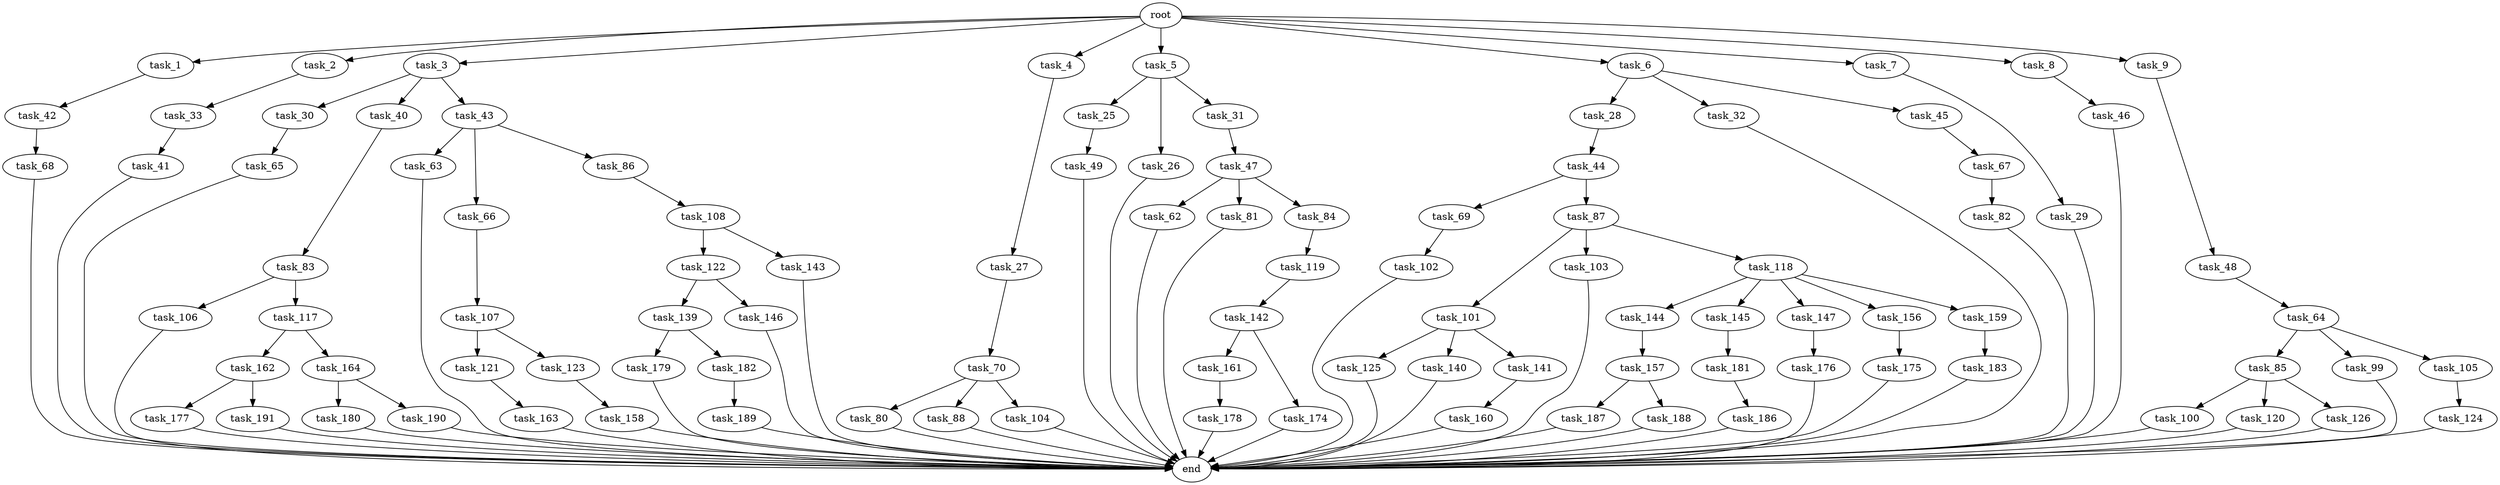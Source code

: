 digraph G {
  root [size="0.000000"];
  task_1 [size="10.240000"];
  task_2 [size="10.240000"];
  task_3 [size="10.240000"];
  task_4 [size="10.240000"];
  task_5 [size="10.240000"];
  task_6 [size="10.240000"];
  task_7 [size="10.240000"];
  task_8 [size="10.240000"];
  task_9 [size="10.240000"];
  task_25 [size="5497558138.880000"];
  task_26 [size="5497558138.880000"];
  task_27 [size="8589934592.000000"];
  task_28 [size="3092376453.120000"];
  task_29 [size="343597383.680000"];
  task_30 [size="8589934592.000000"];
  task_31 [size="5497558138.880000"];
  task_32 [size="3092376453.120000"];
  task_33 [size="8589934592.000000"];
  task_40 [size="8589934592.000000"];
  task_41 [size="343597383.680000"];
  task_42 [size="773094113.280000"];
  task_43 [size="8589934592.000000"];
  task_44 [size="343597383.680000"];
  task_45 [size="3092376453.120000"];
  task_46 [size="4209067950.080000"];
  task_47 [size="8589934592.000000"];
  task_48 [size="343597383.680000"];
  task_49 [size="2147483648.000000"];
  task_62 [size="343597383.680000"];
  task_63 [size="4209067950.080000"];
  task_64 [size="3092376453.120000"];
  task_65 [size="5497558138.880000"];
  task_66 [size="4209067950.080000"];
  task_67 [size="4209067950.080000"];
  task_68 [size="3092376453.120000"];
  task_69 [size="773094113.280000"];
  task_70 [size="2147483648.000000"];
  task_80 [size="773094113.280000"];
  task_81 [size="343597383.680000"];
  task_82 [size="6957847019.520000"];
  task_83 [size="3092376453.120000"];
  task_84 [size="343597383.680000"];
  task_85 [size="6957847019.520000"];
  task_86 [size="4209067950.080000"];
  task_87 [size="773094113.280000"];
  task_88 [size="773094113.280000"];
  task_99 [size="6957847019.520000"];
  task_100 [size="6957847019.520000"];
  task_101 [size="3092376453.120000"];
  task_102 [size="2147483648.000000"];
  task_103 [size="3092376453.120000"];
  task_104 [size="773094113.280000"];
  task_105 [size="6957847019.520000"];
  task_106 [size="343597383.680000"];
  task_107 [size="773094113.280000"];
  task_108 [size="5497558138.880000"];
  task_117 [size="343597383.680000"];
  task_118 [size="3092376453.120000"];
  task_119 [size="2147483648.000000"];
  task_120 [size="6957847019.520000"];
  task_121 [size="343597383.680000"];
  task_122 [size="3092376453.120000"];
  task_123 [size="343597383.680000"];
  task_124 [size="5497558138.880000"];
  task_125 [size="8589934592.000000"];
  task_126 [size="6957847019.520000"];
  task_139 [size="3092376453.120000"];
  task_140 [size="8589934592.000000"];
  task_141 [size="8589934592.000000"];
  task_142 [size="5497558138.880000"];
  task_143 [size="3092376453.120000"];
  task_144 [size="8589934592.000000"];
  task_145 [size="8589934592.000000"];
  task_146 [size="3092376453.120000"];
  task_147 [size="8589934592.000000"];
  task_156 [size="8589934592.000000"];
  task_157 [size="773094113.280000"];
  task_158 [size="3092376453.120000"];
  task_159 [size="8589934592.000000"];
  task_160 [size="4209067950.080000"];
  task_161 [size="5497558138.880000"];
  task_162 [size="8589934592.000000"];
  task_163 [size="343597383.680000"];
  task_164 [size="8589934592.000000"];
  task_174 [size="5497558138.880000"];
  task_175 [size="5497558138.880000"];
  task_176 [size="1374389534.720000"];
  task_177 [size="8589934592.000000"];
  task_178 [size="8589934592.000000"];
  task_179 [size="773094113.280000"];
  task_180 [size="6957847019.520000"];
  task_181 [size="2147483648.000000"];
  task_182 [size="773094113.280000"];
  task_183 [size="5497558138.880000"];
  task_186 [size="8589934592.000000"];
  task_187 [size="6957847019.520000"];
  task_188 [size="6957847019.520000"];
  task_189 [size="1374389534.720000"];
  task_190 [size="6957847019.520000"];
  task_191 [size="8589934592.000000"];
  end [size="0.000000"];

  root -> task_1 [size="1.000000"];
  root -> task_2 [size="1.000000"];
  root -> task_3 [size="1.000000"];
  root -> task_4 [size="1.000000"];
  root -> task_5 [size="1.000000"];
  root -> task_6 [size="1.000000"];
  root -> task_7 [size="1.000000"];
  root -> task_8 [size="1.000000"];
  root -> task_9 [size="1.000000"];
  task_1 -> task_42 [size="75497472.000000"];
  task_2 -> task_33 [size="838860800.000000"];
  task_3 -> task_30 [size="838860800.000000"];
  task_3 -> task_40 [size="838860800.000000"];
  task_3 -> task_43 [size="838860800.000000"];
  task_4 -> task_27 [size="838860800.000000"];
  task_5 -> task_25 [size="536870912.000000"];
  task_5 -> task_26 [size="536870912.000000"];
  task_5 -> task_31 [size="536870912.000000"];
  task_6 -> task_28 [size="301989888.000000"];
  task_6 -> task_32 [size="301989888.000000"];
  task_6 -> task_45 [size="301989888.000000"];
  task_7 -> task_29 [size="33554432.000000"];
  task_8 -> task_46 [size="411041792.000000"];
  task_9 -> task_48 [size="33554432.000000"];
  task_25 -> task_49 [size="209715200.000000"];
  task_26 -> end [size="1.000000"];
  task_27 -> task_70 [size="209715200.000000"];
  task_28 -> task_44 [size="33554432.000000"];
  task_29 -> end [size="1.000000"];
  task_30 -> task_65 [size="536870912.000000"];
  task_31 -> task_47 [size="838860800.000000"];
  task_32 -> end [size="1.000000"];
  task_33 -> task_41 [size="33554432.000000"];
  task_40 -> task_83 [size="301989888.000000"];
  task_41 -> end [size="1.000000"];
  task_42 -> task_68 [size="301989888.000000"];
  task_43 -> task_63 [size="411041792.000000"];
  task_43 -> task_66 [size="411041792.000000"];
  task_43 -> task_86 [size="411041792.000000"];
  task_44 -> task_69 [size="75497472.000000"];
  task_44 -> task_87 [size="75497472.000000"];
  task_45 -> task_67 [size="411041792.000000"];
  task_46 -> end [size="1.000000"];
  task_47 -> task_62 [size="33554432.000000"];
  task_47 -> task_81 [size="33554432.000000"];
  task_47 -> task_84 [size="33554432.000000"];
  task_48 -> task_64 [size="301989888.000000"];
  task_49 -> end [size="1.000000"];
  task_62 -> end [size="1.000000"];
  task_63 -> end [size="1.000000"];
  task_64 -> task_85 [size="679477248.000000"];
  task_64 -> task_99 [size="679477248.000000"];
  task_64 -> task_105 [size="679477248.000000"];
  task_65 -> end [size="1.000000"];
  task_66 -> task_107 [size="75497472.000000"];
  task_67 -> task_82 [size="679477248.000000"];
  task_68 -> end [size="1.000000"];
  task_69 -> task_102 [size="209715200.000000"];
  task_70 -> task_80 [size="75497472.000000"];
  task_70 -> task_88 [size="75497472.000000"];
  task_70 -> task_104 [size="75497472.000000"];
  task_80 -> end [size="1.000000"];
  task_81 -> end [size="1.000000"];
  task_82 -> end [size="1.000000"];
  task_83 -> task_106 [size="33554432.000000"];
  task_83 -> task_117 [size="33554432.000000"];
  task_84 -> task_119 [size="209715200.000000"];
  task_85 -> task_100 [size="679477248.000000"];
  task_85 -> task_120 [size="679477248.000000"];
  task_85 -> task_126 [size="679477248.000000"];
  task_86 -> task_108 [size="536870912.000000"];
  task_87 -> task_101 [size="301989888.000000"];
  task_87 -> task_103 [size="301989888.000000"];
  task_87 -> task_118 [size="301989888.000000"];
  task_88 -> end [size="1.000000"];
  task_99 -> end [size="1.000000"];
  task_100 -> end [size="1.000000"];
  task_101 -> task_125 [size="838860800.000000"];
  task_101 -> task_140 [size="838860800.000000"];
  task_101 -> task_141 [size="838860800.000000"];
  task_102 -> end [size="1.000000"];
  task_103 -> end [size="1.000000"];
  task_104 -> end [size="1.000000"];
  task_105 -> task_124 [size="536870912.000000"];
  task_106 -> end [size="1.000000"];
  task_107 -> task_121 [size="33554432.000000"];
  task_107 -> task_123 [size="33554432.000000"];
  task_108 -> task_122 [size="301989888.000000"];
  task_108 -> task_143 [size="301989888.000000"];
  task_117 -> task_162 [size="838860800.000000"];
  task_117 -> task_164 [size="838860800.000000"];
  task_118 -> task_144 [size="838860800.000000"];
  task_118 -> task_145 [size="838860800.000000"];
  task_118 -> task_147 [size="838860800.000000"];
  task_118 -> task_156 [size="838860800.000000"];
  task_118 -> task_159 [size="838860800.000000"];
  task_119 -> task_142 [size="536870912.000000"];
  task_120 -> end [size="1.000000"];
  task_121 -> task_163 [size="33554432.000000"];
  task_122 -> task_139 [size="301989888.000000"];
  task_122 -> task_146 [size="301989888.000000"];
  task_123 -> task_158 [size="301989888.000000"];
  task_124 -> end [size="1.000000"];
  task_125 -> end [size="1.000000"];
  task_126 -> end [size="1.000000"];
  task_139 -> task_179 [size="75497472.000000"];
  task_139 -> task_182 [size="75497472.000000"];
  task_140 -> end [size="1.000000"];
  task_141 -> task_160 [size="411041792.000000"];
  task_142 -> task_161 [size="536870912.000000"];
  task_142 -> task_174 [size="536870912.000000"];
  task_143 -> end [size="1.000000"];
  task_144 -> task_157 [size="75497472.000000"];
  task_145 -> task_181 [size="209715200.000000"];
  task_146 -> end [size="1.000000"];
  task_147 -> task_176 [size="134217728.000000"];
  task_156 -> task_175 [size="536870912.000000"];
  task_157 -> task_187 [size="679477248.000000"];
  task_157 -> task_188 [size="679477248.000000"];
  task_158 -> end [size="1.000000"];
  task_159 -> task_183 [size="536870912.000000"];
  task_160 -> end [size="1.000000"];
  task_161 -> task_178 [size="838860800.000000"];
  task_162 -> task_177 [size="838860800.000000"];
  task_162 -> task_191 [size="838860800.000000"];
  task_163 -> end [size="1.000000"];
  task_164 -> task_180 [size="679477248.000000"];
  task_164 -> task_190 [size="679477248.000000"];
  task_174 -> end [size="1.000000"];
  task_175 -> end [size="1.000000"];
  task_176 -> end [size="1.000000"];
  task_177 -> end [size="1.000000"];
  task_178 -> end [size="1.000000"];
  task_179 -> end [size="1.000000"];
  task_180 -> end [size="1.000000"];
  task_181 -> task_186 [size="838860800.000000"];
  task_182 -> task_189 [size="134217728.000000"];
  task_183 -> end [size="1.000000"];
  task_186 -> end [size="1.000000"];
  task_187 -> end [size="1.000000"];
  task_188 -> end [size="1.000000"];
  task_189 -> end [size="1.000000"];
  task_190 -> end [size="1.000000"];
  task_191 -> end [size="1.000000"];
}
